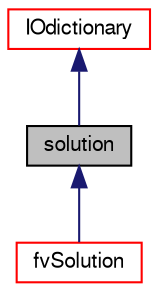 digraph "solution"
{
  bgcolor="transparent";
  edge [fontname="FreeSans",fontsize="10",labelfontname="FreeSans",labelfontsize="10"];
  node [fontname="FreeSans",fontsize="10",shape=record];
  Node0 [label="solution",height=0.2,width=0.4,color="black", fillcolor="grey75", style="filled", fontcolor="black"];
  Node1 -> Node0 [dir="back",color="midnightblue",fontsize="10",style="solid",fontname="FreeSans"];
  Node1 [label="IOdictionary",height=0.2,width=0.4,color="red",URL="$a26158.html",tooltip="IOdictionary is derived from dictionary and IOobject to give the dictionary automatic IO functionalit..."];
  Node0 -> Node17 [dir="back",color="midnightblue",fontsize="10",style="solid",fontname="FreeSans"];
  Node17 [label="fvSolution",height=0.2,width=0.4,color="red",URL="$a22530.html",tooltip="Selector class for finite volume solution solution. fvMesh is derived from fvSolution so that all fie..."];
}
